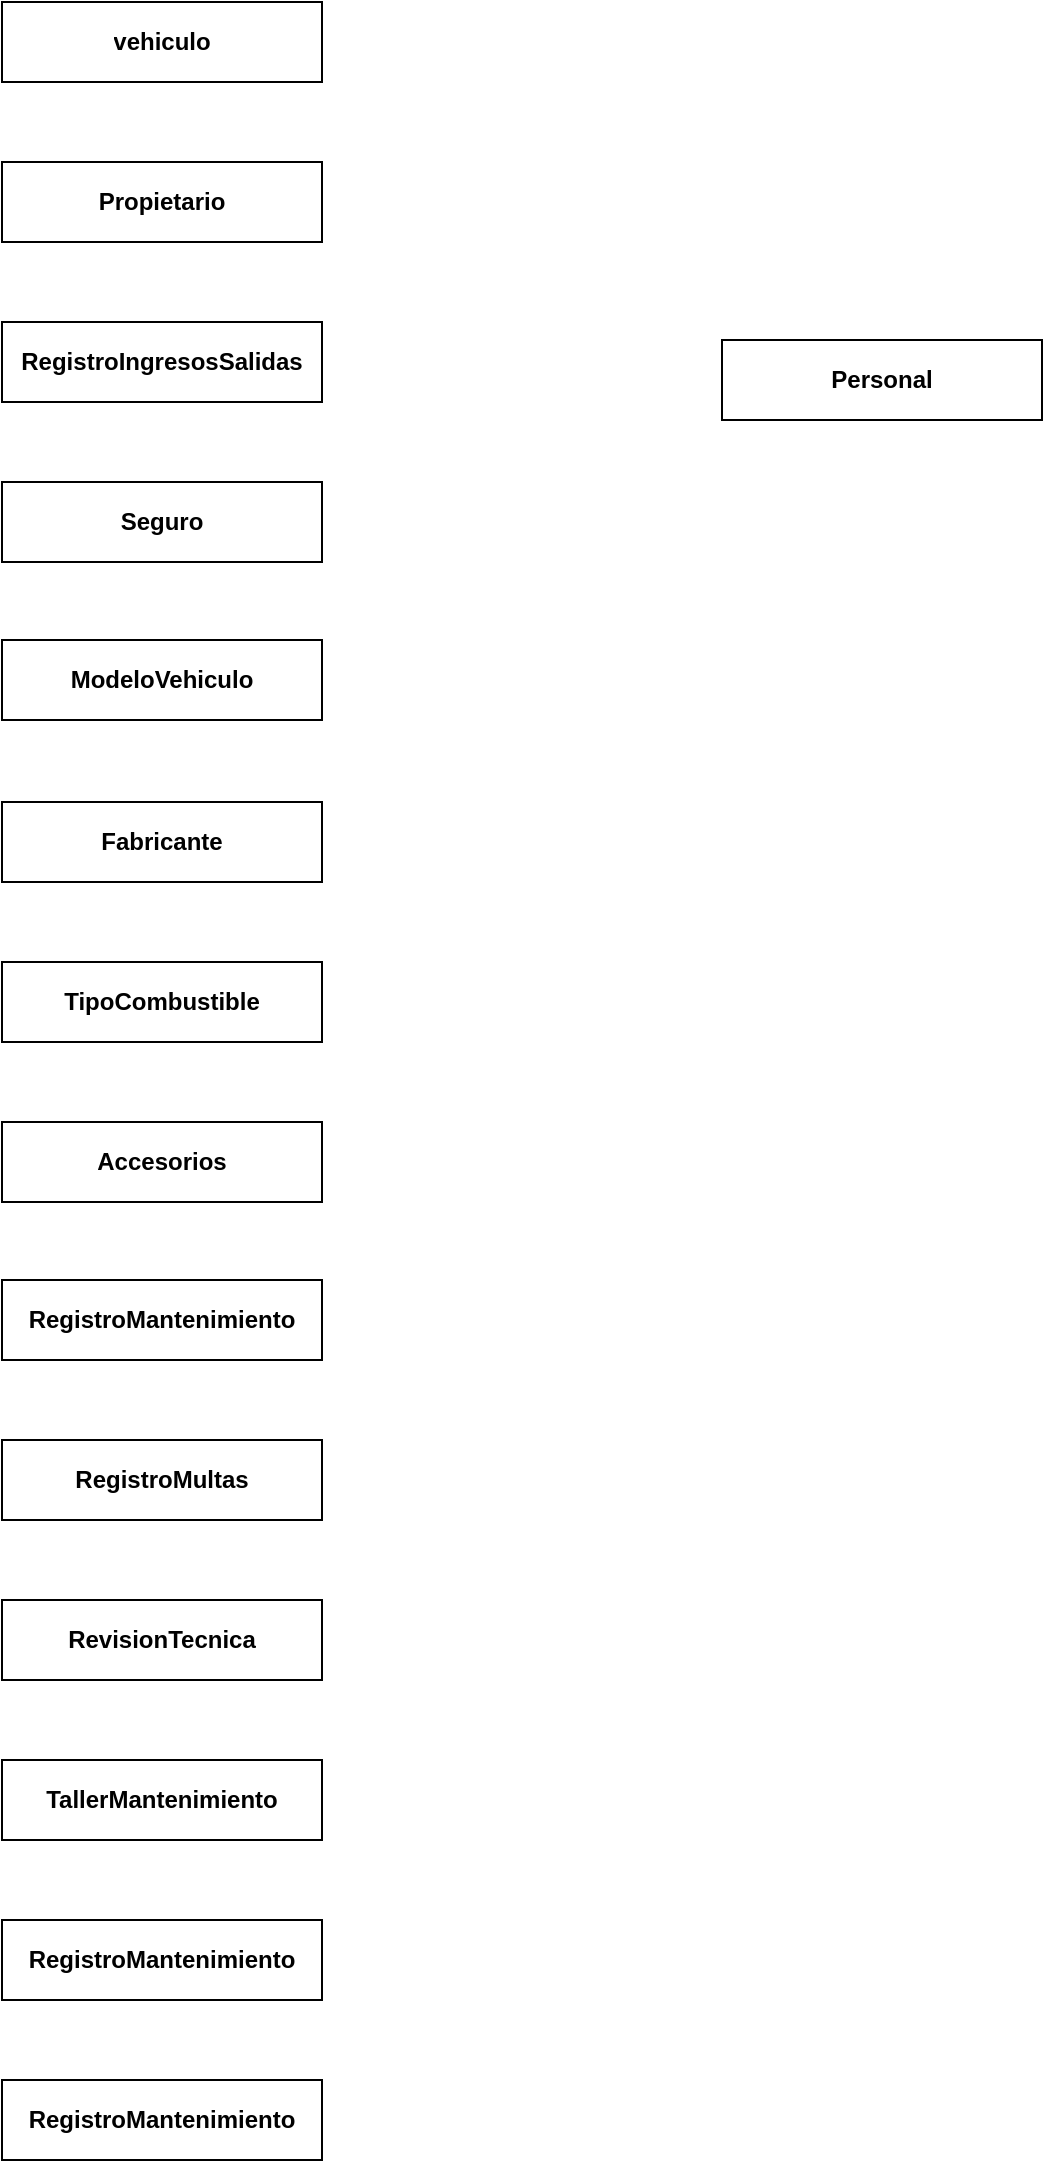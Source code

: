 <mxfile version="21.6.6" type="github">
  <diagram name="Page-1" id="v_KNb9IIgvCKRsmdT4mX">
    <mxGraphModel dx="1287" dy="1895" grid="1" gridSize="10" guides="1" tooltips="1" connect="1" arrows="1" fold="1" page="1" pageScale="1" pageWidth="850" pageHeight="1100" math="0" shadow="0">
      <root>
        <mxCell id="0" />
        <mxCell id="1" parent="0" />
        <mxCell id="4ENBnxS4jCJEMje_JMNm-1" value="" style="shape=table;startSize=0;container=1;collapsible=0;childLayout=tableLayout;" vertex="1" parent="1">
          <mxGeometry x="-240" y="-759" width="160" height="40" as="geometry" />
        </mxCell>
        <mxCell id="4ENBnxS4jCJEMje_JMNm-2" value="" style="shape=tableRow;horizontal=0;startSize=0;swimlaneHead=0;swimlaneBody=0;strokeColor=inherit;top=0;left=0;bottom=0;right=0;collapsible=0;dropTarget=0;fillColor=none;points=[[0,0.5],[1,0.5]];portConstraint=eastwest;" vertex="1" parent="4ENBnxS4jCJEMje_JMNm-1">
          <mxGeometry width="160" height="40" as="geometry" />
        </mxCell>
        <mxCell id="4ENBnxS4jCJEMje_JMNm-3" value="&lt;b&gt;vehiculo&lt;/b&gt;" style="shape=partialRectangle;html=1;whiteSpace=wrap;connectable=0;strokeColor=inherit;overflow=hidden;fillColor=none;top=0;left=0;bottom=0;right=0;pointerEvents=1;" vertex="1" parent="4ENBnxS4jCJEMje_JMNm-2">
          <mxGeometry width="160" height="40" as="geometry">
            <mxRectangle width="160" height="40" as="alternateBounds" />
          </mxGeometry>
        </mxCell>
        <mxCell id="4ENBnxS4jCJEMje_JMNm-4" value="" style="shape=table;startSize=0;container=1;collapsible=0;childLayout=tableLayout;" vertex="1" parent="1">
          <mxGeometry x="-240" y="-679" width="160" height="40" as="geometry" />
        </mxCell>
        <mxCell id="4ENBnxS4jCJEMje_JMNm-5" value="" style="shape=tableRow;horizontal=0;startSize=0;swimlaneHead=0;swimlaneBody=0;strokeColor=inherit;top=0;left=0;bottom=0;right=0;collapsible=0;dropTarget=0;fillColor=none;points=[[0,0.5],[1,0.5]];portConstraint=eastwest;" vertex="1" parent="4ENBnxS4jCJEMje_JMNm-4">
          <mxGeometry width="160" height="40" as="geometry" />
        </mxCell>
        <mxCell id="4ENBnxS4jCJEMje_JMNm-6" value="&lt;b&gt;Propietario&lt;/b&gt;" style="shape=partialRectangle;html=1;whiteSpace=wrap;connectable=0;strokeColor=inherit;overflow=hidden;fillColor=none;top=0;left=0;bottom=0;right=0;pointerEvents=1;" vertex="1" parent="4ENBnxS4jCJEMje_JMNm-5">
          <mxGeometry width="160" height="40" as="geometry">
            <mxRectangle width="160" height="40" as="alternateBounds" />
          </mxGeometry>
        </mxCell>
        <mxCell id="4ENBnxS4jCJEMje_JMNm-7" value="" style="shape=table;startSize=0;container=1;collapsible=0;childLayout=tableLayout;" vertex="1" parent="1">
          <mxGeometry x="120" y="-590" width="160" height="40" as="geometry" />
        </mxCell>
        <mxCell id="4ENBnxS4jCJEMje_JMNm-8" value="" style="shape=tableRow;horizontal=0;startSize=0;swimlaneHead=0;swimlaneBody=0;strokeColor=inherit;top=0;left=0;bottom=0;right=0;collapsible=0;dropTarget=0;fillColor=none;points=[[0,0.5],[1,0.5]];portConstraint=eastwest;" vertex="1" parent="4ENBnxS4jCJEMje_JMNm-7">
          <mxGeometry width="160" height="40" as="geometry" />
        </mxCell>
        <mxCell id="4ENBnxS4jCJEMje_JMNm-9" value="&lt;b&gt;Personal&lt;/b&gt;" style="shape=partialRectangle;html=1;whiteSpace=wrap;connectable=0;strokeColor=inherit;overflow=hidden;fillColor=none;top=0;left=0;bottom=0;right=0;pointerEvents=1;" vertex="1" parent="4ENBnxS4jCJEMje_JMNm-8">
          <mxGeometry width="160" height="40" as="geometry">
            <mxRectangle width="160" height="40" as="alternateBounds" />
          </mxGeometry>
        </mxCell>
        <mxCell id="4ENBnxS4jCJEMje_JMNm-10" value="" style="shape=table;startSize=0;container=1;collapsible=0;childLayout=tableLayout;" vertex="1" parent="1">
          <mxGeometry x="-240" y="-519" width="160" height="40" as="geometry" />
        </mxCell>
        <mxCell id="4ENBnxS4jCJEMje_JMNm-11" value="" style="shape=tableRow;horizontal=0;startSize=0;swimlaneHead=0;swimlaneBody=0;strokeColor=inherit;top=0;left=0;bottom=0;right=0;collapsible=0;dropTarget=0;fillColor=none;points=[[0,0.5],[1,0.5]];portConstraint=eastwest;" vertex="1" parent="4ENBnxS4jCJEMje_JMNm-10">
          <mxGeometry width="160" height="40" as="geometry" />
        </mxCell>
        <mxCell id="4ENBnxS4jCJEMje_JMNm-12" value="&lt;b&gt;Seguro&lt;/b&gt;" style="shape=partialRectangle;html=1;whiteSpace=wrap;connectable=0;strokeColor=inherit;overflow=hidden;fillColor=none;top=0;left=0;bottom=0;right=0;pointerEvents=1;" vertex="1" parent="4ENBnxS4jCJEMje_JMNm-11">
          <mxGeometry width="160" height="40" as="geometry">
            <mxRectangle width="160" height="40" as="alternateBounds" />
          </mxGeometry>
        </mxCell>
        <mxCell id="4ENBnxS4jCJEMje_JMNm-13" value="" style="shape=table;startSize=0;container=1;collapsible=0;childLayout=tableLayout;" vertex="1" parent="1">
          <mxGeometry x="-240" y="-599" width="160" height="40" as="geometry" />
        </mxCell>
        <mxCell id="4ENBnxS4jCJEMje_JMNm-14" value="" style="shape=tableRow;horizontal=0;startSize=0;swimlaneHead=0;swimlaneBody=0;strokeColor=inherit;top=0;left=0;bottom=0;right=0;collapsible=0;dropTarget=0;fillColor=none;points=[[0,0.5],[1,0.5]];portConstraint=eastwest;" vertex="1" parent="4ENBnxS4jCJEMje_JMNm-13">
          <mxGeometry width="160" height="40" as="geometry" />
        </mxCell>
        <mxCell id="4ENBnxS4jCJEMje_JMNm-15" value="&lt;b&gt;RegistroIngresosSalidas&lt;/b&gt;" style="shape=partialRectangle;html=1;whiteSpace=wrap;connectable=0;strokeColor=inherit;overflow=hidden;fillColor=none;top=0;left=0;bottom=0;right=0;pointerEvents=1;" vertex="1" parent="4ENBnxS4jCJEMje_JMNm-14">
          <mxGeometry width="160" height="40" as="geometry">
            <mxRectangle width="160" height="40" as="alternateBounds" />
          </mxGeometry>
        </mxCell>
        <mxCell id="4ENBnxS4jCJEMje_JMNm-16" value="" style="shape=table;startSize=0;container=1;collapsible=0;childLayout=tableLayout;" vertex="1" parent="1">
          <mxGeometry x="-240" y="-440" width="160" height="40" as="geometry" />
        </mxCell>
        <mxCell id="4ENBnxS4jCJEMje_JMNm-17" value="" style="shape=tableRow;horizontal=0;startSize=0;swimlaneHead=0;swimlaneBody=0;strokeColor=inherit;top=0;left=0;bottom=0;right=0;collapsible=0;dropTarget=0;fillColor=none;points=[[0,0.5],[1,0.5]];portConstraint=eastwest;" vertex="1" parent="4ENBnxS4jCJEMje_JMNm-16">
          <mxGeometry width="160" height="40" as="geometry" />
        </mxCell>
        <mxCell id="4ENBnxS4jCJEMje_JMNm-18" value="&lt;b&gt;ModeloVehiculo&lt;/b&gt;" style="shape=partialRectangle;html=1;whiteSpace=wrap;connectable=0;strokeColor=inherit;overflow=hidden;fillColor=none;top=0;left=0;bottom=0;right=0;pointerEvents=1;" vertex="1" parent="4ENBnxS4jCJEMje_JMNm-17">
          <mxGeometry width="160" height="40" as="geometry">
            <mxRectangle width="160" height="40" as="alternateBounds" />
          </mxGeometry>
        </mxCell>
        <mxCell id="4ENBnxS4jCJEMje_JMNm-19" value="" style="shape=table;startSize=0;container=1;collapsible=0;childLayout=tableLayout;" vertex="1" parent="1">
          <mxGeometry x="-240" y="-199" width="160" height="40" as="geometry" />
        </mxCell>
        <mxCell id="4ENBnxS4jCJEMje_JMNm-20" value="" style="shape=tableRow;horizontal=0;startSize=0;swimlaneHead=0;swimlaneBody=0;strokeColor=inherit;top=0;left=0;bottom=0;right=0;collapsible=0;dropTarget=0;fillColor=none;points=[[0,0.5],[1,0.5]];portConstraint=eastwest;" vertex="1" parent="4ENBnxS4jCJEMje_JMNm-19">
          <mxGeometry width="160" height="40" as="geometry" />
        </mxCell>
        <mxCell id="4ENBnxS4jCJEMje_JMNm-21" value="&lt;b&gt;Accesorios&lt;/b&gt;" style="shape=partialRectangle;html=1;whiteSpace=wrap;connectable=0;strokeColor=inherit;overflow=hidden;fillColor=none;top=0;left=0;bottom=0;right=0;pointerEvents=1;" vertex="1" parent="4ENBnxS4jCJEMje_JMNm-20">
          <mxGeometry width="160" height="40" as="geometry">
            <mxRectangle width="160" height="40" as="alternateBounds" />
          </mxGeometry>
        </mxCell>
        <mxCell id="4ENBnxS4jCJEMje_JMNm-22" value="" style="shape=table;startSize=0;container=1;collapsible=0;childLayout=tableLayout;" vertex="1" parent="1">
          <mxGeometry x="-240" y="-279" width="160" height="40" as="geometry" />
        </mxCell>
        <mxCell id="4ENBnxS4jCJEMje_JMNm-23" value="" style="shape=tableRow;horizontal=0;startSize=0;swimlaneHead=0;swimlaneBody=0;strokeColor=inherit;top=0;left=0;bottom=0;right=0;collapsible=0;dropTarget=0;fillColor=none;points=[[0,0.5],[1,0.5]];portConstraint=eastwest;" vertex="1" parent="4ENBnxS4jCJEMje_JMNm-22">
          <mxGeometry width="160" height="40" as="geometry" />
        </mxCell>
        <mxCell id="4ENBnxS4jCJEMje_JMNm-24" value="&lt;b&gt;TipoCombustible&lt;/b&gt;" style="shape=partialRectangle;html=1;whiteSpace=wrap;connectable=0;strokeColor=inherit;overflow=hidden;fillColor=none;top=0;left=0;bottom=0;right=0;pointerEvents=1;" vertex="1" parent="4ENBnxS4jCJEMje_JMNm-23">
          <mxGeometry width="160" height="40" as="geometry">
            <mxRectangle width="160" height="40" as="alternateBounds" />
          </mxGeometry>
        </mxCell>
        <mxCell id="4ENBnxS4jCJEMje_JMNm-25" value="" style="shape=table;startSize=0;container=1;collapsible=0;childLayout=tableLayout;" vertex="1" parent="1">
          <mxGeometry x="-240" y="-359" width="160" height="40" as="geometry" />
        </mxCell>
        <mxCell id="4ENBnxS4jCJEMje_JMNm-26" value="" style="shape=tableRow;horizontal=0;startSize=0;swimlaneHead=0;swimlaneBody=0;strokeColor=inherit;top=0;left=0;bottom=0;right=0;collapsible=0;dropTarget=0;fillColor=none;points=[[0,0.5],[1,0.5]];portConstraint=eastwest;" vertex="1" parent="4ENBnxS4jCJEMje_JMNm-25">
          <mxGeometry width="160" height="40" as="geometry" />
        </mxCell>
        <mxCell id="4ENBnxS4jCJEMje_JMNm-27" value="&lt;b&gt;Fabricante&lt;/b&gt;" style="shape=partialRectangle;html=1;whiteSpace=wrap;connectable=0;strokeColor=inherit;overflow=hidden;fillColor=none;top=0;left=0;bottom=0;right=0;pointerEvents=1;" vertex="1" parent="4ENBnxS4jCJEMje_JMNm-26">
          <mxGeometry width="160" height="40" as="geometry">
            <mxRectangle width="160" height="40" as="alternateBounds" />
          </mxGeometry>
        </mxCell>
        <mxCell id="4ENBnxS4jCJEMje_JMNm-28" value="" style="shape=table;startSize=0;container=1;collapsible=0;childLayout=tableLayout;" vertex="1" parent="1">
          <mxGeometry x="-240" y="-120" width="160" height="40" as="geometry" />
        </mxCell>
        <mxCell id="4ENBnxS4jCJEMje_JMNm-29" value="" style="shape=tableRow;horizontal=0;startSize=0;swimlaneHead=0;swimlaneBody=0;strokeColor=inherit;top=0;left=0;bottom=0;right=0;collapsible=0;dropTarget=0;fillColor=none;points=[[0,0.5],[1,0.5]];portConstraint=eastwest;" vertex="1" parent="4ENBnxS4jCJEMje_JMNm-28">
          <mxGeometry width="160" height="40" as="geometry" />
        </mxCell>
        <mxCell id="4ENBnxS4jCJEMje_JMNm-30" value="&lt;b&gt;RegistroMantenimiento&lt;/b&gt;" style="shape=partialRectangle;html=1;whiteSpace=wrap;connectable=0;strokeColor=inherit;overflow=hidden;fillColor=none;top=0;left=0;bottom=0;right=0;pointerEvents=1;" vertex="1" parent="4ENBnxS4jCJEMje_JMNm-29">
          <mxGeometry width="160" height="40" as="geometry">
            <mxRectangle width="160" height="40" as="alternateBounds" />
          </mxGeometry>
        </mxCell>
        <mxCell id="4ENBnxS4jCJEMje_JMNm-31" value="" style="shape=table;startSize=0;container=1;collapsible=0;childLayout=tableLayout;" vertex="1" parent="1">
          <mxGeometry x="-240" y="-40" width="160" height="40" as="geometry" />
        </mxCell>
        <mxCell id="4ENBnxS4jCJEMje_JMNm-32" value="" style="shape=tableRow;horizontal=0;startSize=0;swimlaneHead=0;swimlaneBody=0;strokeColor=inherit;top=0;left=0;bottom=0;right=0;collapsible=0;dropTarget=0;fillColor=none;points=[[0,0.5],[1,0.5]];portConstraint=eastwest;" vertex="1" parent="4ENBnxS4jCJEMje_JMNm-31">
          <mxGeometry width="160" height="40" as="geometry" />
        </mxCell>
        <mxCell id="4ENBnxS4jCJEMje_JMNm-33" value="&lt;b&gt;RegistroMultas&lt;/b&gt;" style="shape=partialRectangle;html=1;whiteSpace=wrap;connectable=0;strokeColor=inherit;overflow=hidden;fillColor=none;top=0;left=0;bottom=0;right=0;pointerEvents=1;" vertex="1" parent="4ENBnxS4jCJEMje_JMNm-32">
          <mxGeometry width="160" height="40" as="geometry">
            <mxRectangle width="160" height="40" as="alternateBounds" />
          </mxGeometry>
        </mxCell>
        <mxCell id="4ENBnxS4jCJEMje_JMNm-34" value="" style="shape=table;startSize=0;container=1;collapsible=0;childLayout=tableLayout;" vertex="1" parent="1">
          <mxGeometry x="-240" y="40" width="160" height="40" as="geometry" />
        </mxCell>
        <mxCell id="4ENBnxS4jCJEMje_JMNm-35" value="" style="shape=tableRow;horizontal=0;startSize=0;swimlaneHead=0;swimlaneBody=0;strokeColor=inherit;top=0;left=0;bottom=0;right=0;collapsible=0;dropTarget=0;fillColor=none;points=[[0,0.5],[1,0.5]];portConstraint=eastwest;" vertex="1" parent="4ENBnxS4jCJEMje_JMNm-34">
          <mxGeometry width="160" height="40" as="geometry" />
        </mxCell>
        <mxCell id="4ENBnxS4jCJEMje_JMNm-36" value="&lt;b&gt;RevisionTecnica&lt;/b&gt;" style="shape=partialRectangle;html=1;whiteSpace=wrap;connectable=0;strokeColor=inherit;overflow=hidden;fillColor=none;top=0;left=0;bottom=0;right=0;pointerEvents=1;" vertex="1" parent="4ENBnxS4jCJEMje_JMNm-35">
          <mxGeometry width="160" height="40" as="geometry">
            <mxRectangle width="160" height="40" as="alternateBounds" />
          </mxGeometry>
        </mxCell>
        <mxCell id="4ENBnxS4jCJEMje_JMNm-37" value="" style="shape=table;startSize=0;container=1;collapsible=0;childLayout=tableLayout;" vertex="1" parent="1">
          <mxGeometry x="-240" y="120" width="160" height="40" as="geometry" />
        </mxCell>
        <mxCell id="4ENBnxS4jCJEMje_JMNm-38" value="" style="shape=tableRow;horizontal=0;startSize=0;swimlaneHead=0;swimlaneBody=0;strokeColor=inherit;top=0;left=0;bottom=0;right=0;collapsible=0;dropTarget=0;fillColor=none;points=[[0,0.5],[1,0.5]];portConstraint=eastwest;" vertex="1" parent="4ENBnxS4jCJEMje_JMNm-37">
          <mxGeometry width="160" height="40" as="geometry" />
        </mxCell>
        <mxCell id="4ENBnxS4jCJEMje_JMNm-39" value="&lt;b&gt;TallerMantenimiento&lt;/b&gt;" style="shape=partialRectangle;html=1;whiteSpace=wrap;connectable=0;strokeColor=inherit;overflow=hidden;fillColor=none;top=0;left=0;bottom=0;right=0;pointerEvents=1;" vertex="1" parent="4ENBnxS4jCJEMje_JMNm-38">
          <mxGeometry width="160" height="40" as="geometry">
            <mxRectangle width="160" height="40" as="alternateBounds" />
          </mxGeometry>
        </mxCell>
        <mxCell id="4ENBnxS4jCJEMje_JMNm-40" value="" style="shape=table;startSize=0;container=1;collapsible=0;childLayout=tableLayout;" vertex="1" parent="1">
          <mxGeometry x="-240" y="200" width="160" height="40" as="geometry" />
        </mxCell>
        <mxCell id="4ENBnxS4jCJEMje_JMNm-41" value="" style="shape=tableRow;horizontal=0;startSize=0;swimlaneHead=0;swimlaneBody=0;strokeColor=inherit;top=0;left=0;bottom=0;right=0;collapsible=0;dropTarget=0;fillColor=none;points=[[0,0.5],[1,0.5]];portConstraint=eastwest;" vertex="1" parent="4ENBnxS4jCJEMje_JMNm-40">
          <mxGeometry width="160" height="40" as="geometry" />
        </mxCell>
        <mxCell id="4ENBnxS4jCJEMje_JMNm-42" value="&lt;b&gt;RegistroMantenimiento&lt;/b&gt;" style="shape=partialRectangle;html=1;whiteSpace=wrap;connectable=0;strokeColor=inherit;overflow=hidden;fillColor=none;top=0;left=0;bottom=0;right=0;pointerEvents=1;" vertex="1" parent="4ENBnxS4jCJEMje_JMNm-41">
          <mxGeometry width="160" height="40" as="geometry">
            <mxRectangle width="160" height="40" as="alternateBounds" />
          </mxGeometry>
        </mxCell>
        <mxCell id="4ENBnxS4jCJEMje_JMNm-43" value="" style="shape=table;startSize=0;container=1;collapsible=0;childLayout=tableLayout;" vertex="1" parent="1">
          <mxGeometry x="-240" y="280" width="160" height="40" as="geometry" />
        </mxCell>
        <mxCell id="4ENBnxS4jCJEMje_JMNm-44" value="" style="shape=tableRow;horizontal=0;startSize=0;swimlaneHead=0;swimlaneBody=0;strokeColor=inherit;top=0;left=0;bottom=0;right=0;collapsible=0;dropTarget=0;fillColor=none;points=[[0,0.5],[1,0.5]];portConstraint=eastwest;" vertex="1" parent="4ENBnxS4jCJEMje_JMNm-43">
          <mxGeometry width="160" height="40" as="geometry" />
        </mxCell>
        <mxCell id="4ENBnxS4jCJEMje_JMNm-45" value="&lt;b&gt;RegistroMantenimiento&lt;/b&gt;" style="shape=partialRectangle;html=1;whiteSpace=wrap;connectable=0;strokeColor=inherit;overflow=hidden;fillColor=none;top=0;left=0;bottom=0;right=0;pointerEvents=1;" vertex="1" parent="4ENBnxS4jCJEMje_JMNm-44">
          <mxGeometry width="160" height="40" as="geometry">
            <mxRectangle width="160" height="40" as="alternateBounds" />
          </mxGeometry>
        </mxCell>
      </root>
    </mxGraphModel>
  </diagram>
</mxfile>
